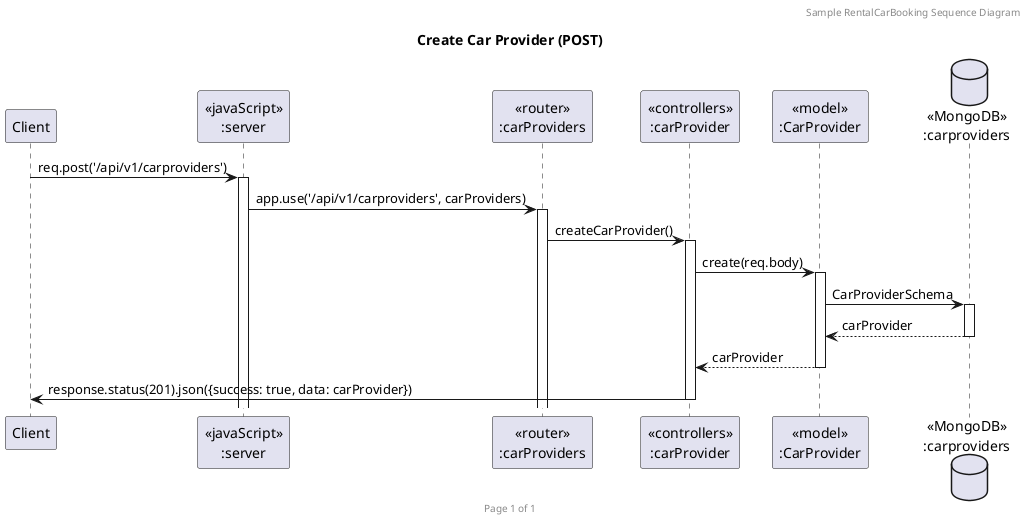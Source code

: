 @startuml Create Car Provider (POST)

header Sample RentalCarBooking Sequence Diagram
footer Page %page% of %lastpage%
title "Create Car Provider (POST)"

participant "Client" as client
participant "<<javaScript>>\n:server" as server
participant "<<router>>\n:carProviders" as routerCarProvider
participant "<<controllers>>\n:carProvider" as controllersCarProvider
participant "<<model>>\n:CarProvider" as modelCarProvider
database "<<MongoDB>>\n:carproviders" as CarProviderDatabase

client->server ++:req.post('/api/v1/carproviders')
server->routerCarProvider ++:app.use('/api/v1/carproviders', carProviders)
routerCarProvider -> controllersCarProvider ++: createCarProvider()
controllersCarProvider->modelCarProvider ++: create(req.body)
modelCarProvider ->CarProviderDatabase ++: CarProviderSchema
CarProviderDatabase --> modelCarProvider --: carProvider
controllersCarProvider <-- modelCarProvider --: carProvider
controllersCarProvider->client --: response.status(201).json({success: true, data: carProvider})

@enduml
